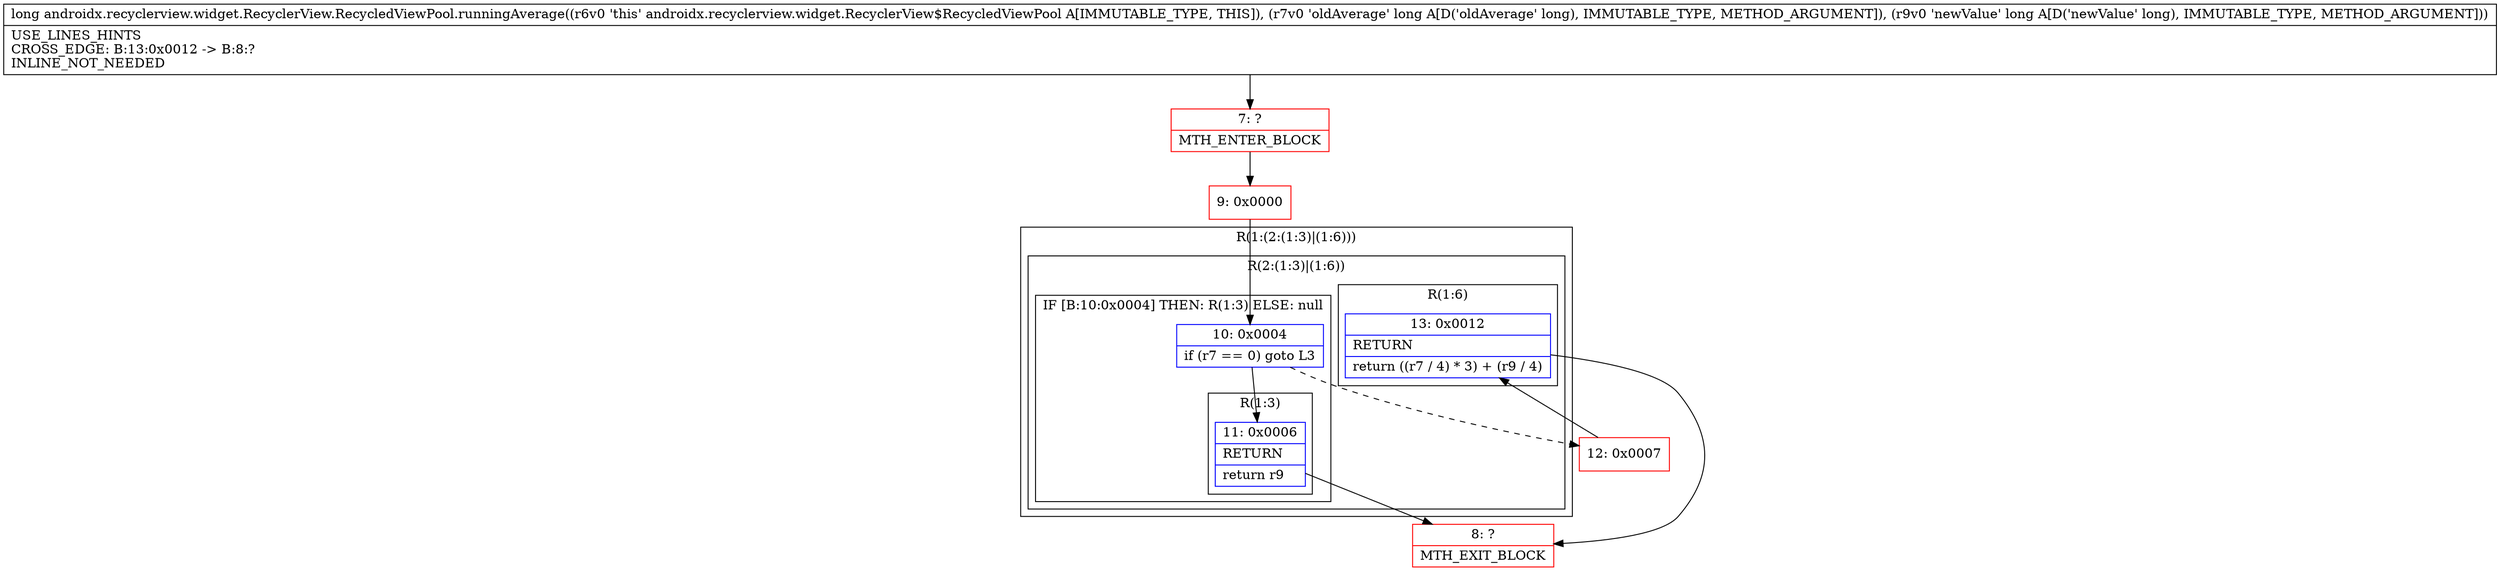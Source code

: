 digraph "CFG forandroidx.recyclerview.widget.RecyclerView.RecycledViewPool.runningAverage(JJ)J" {
subgraph cluster_Region_1027209926 {
label = "R(1:(2:(1:3)|(1:6)))";
node [shape=record,color=blue];
subgraph cluster_Region_850138128 {
label = "R(2:(1:3)|(1:6))";
node [shape=record,color=blue];
subgraph cluster_IfRegion_1974614409 {
label = "IF [B:10:0x0004] THEN: R(1:3) ELSE: null";
node [shape=record,color=blue];
Node_10 [shape=record,label="{10\:\ 0x0004|if (r7 == 0) goto L3\l}"];
subgraph cluster_Region_499298895 {
label = "R(1:3)";
node [shape=record,color=blue];
Node_11 [shape=record,label="{11\:\ 0x0006|RETURN\l|return r9\l}"];
}
}
subgraph cluster_Region_1876923643 {
label = "R(1:6)";
node [shape=record,color=blue];
Node_13 [shape=record,label="{13\:\ 0x0012|RETURN\l|return ((r7 \/ 4) * 3) + (r9 \/ 4)\l}"];
}
}
}
Node_7 [shape=record,color=red,label="{7\:\ ?|MTH_ENTER_BLOCK\l}"];
Node_9 [shape=record,color=red,label="{9\:\ 0x0000}"];
Node_8 [shape=record,color=red,label="{8\:\ ?|MTH_EXIT_BLOCK\l}"];
Node_12 [shape=record,color=red,label="{12\:\ 0x0007}"];
MethodNode[shape=record,label="{long androidx.recyclerview.widget.RecyclerView.RecycledViewPool.runningAverage((r6v0 'this' androidx.recyclerview.widget.RecyclerView$RecycledViewPool A[IMMUTABLE_TYPE, THIS]), (r7v0 'oldAverage' long A[D('oldAverage' long), IMMUTABLE_TYPE, METHOD_ARGUMENT]), (r9v0 'newValue' long A[D('newValue' long), IMMUTABLE_TYPE, METHOD_ARGUMENT]))  | USE_LINES_HINTS\lCROSS_EDGE: B:13:0x0012 \-\> B:8:?\lINLINE_NOT_NEEDED\l}"];
MethodNode -> Node_7;Node_10 -> Node_11;
Node_10 -> Node_12[style=dashed];
Node_11 -> Node_8;
Node_13 -> Node_8;
Node_7 -> Node_9;
Node_9 -> Node_10;
Node_12 -> Node_13;
}

